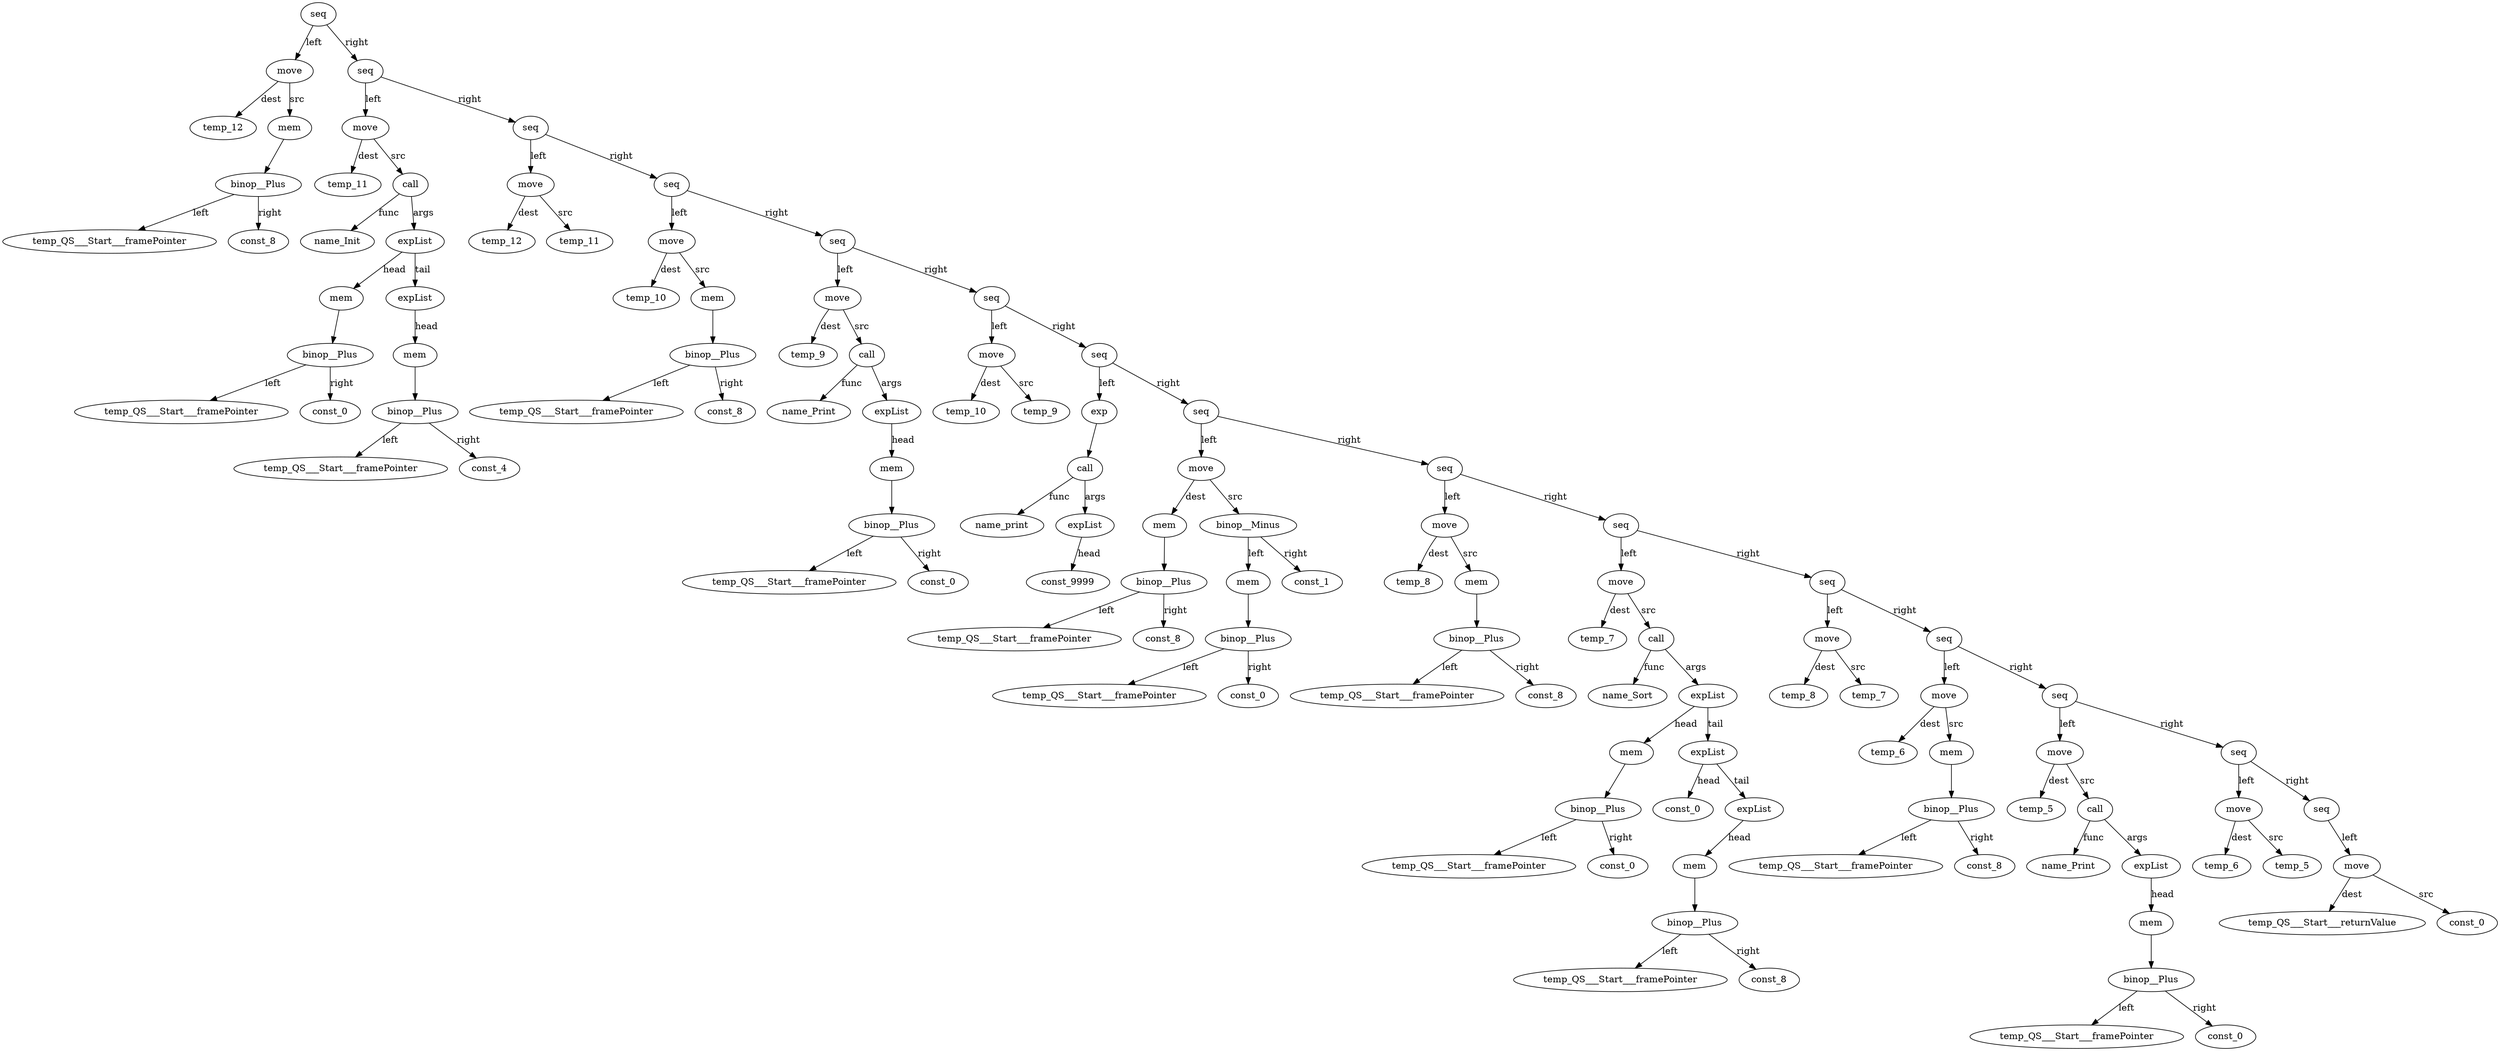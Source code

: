 digraph {
temp_12__id_0 [ label="temp_12" ]; 
temp_QS___Start___framePointer__id_1 [ label="temp_QS___Start___framePointer" ]; 
const_8__id_2 [ label="const_8" ]; 
binop__Plus__id_3 [ label="binop__Plus" ]; 
binop__Plus__id_3 -> const_8__id_2 [ label="right"] ; 
binop__Plus__id_3 -> temp_QS___Start___framePointer__id_1 [ label="left"] ; 
mem__id_4 [ label="mem" ]; 
mem__id_4 -> binop__Plus__id_3 ; 
move__id_5 [ label="move" ]; 
move__id_5 -> temp_12__id_0 [ label="dest"] ; 
move__id_5 -> mem__id_4 [ label="src"] ; 
temp_11__id_6 [ label="temp_11" ]; 
name_Init__id_7 [ label="name_Init" ]; 
temp_QS___Start___framePointer__id_8 [ label="temp_QS___Start___framePointer" ]; 
const_0__id_9 [ label="const_0" ]; 
binop__Plus__id_10 [ label="binop__Plus" ]; 
binop__Plus__id_10 -> const_0__id_9 [ label="right"] ; 
binop__Plus__id_10 -> temp_QS___Start___framePointer__id_8 [ label="left"] ; 
mem__id_11 [ label="mem" ]; 
mem__id_11 -> binop__Plus__id_10 ; 
temp_QS___Start___framePointer__id_12 [ label="temp_QS___Start___framePointer" ]; 
const_4__id_13 [ label="const_4" ]; 
binop__Plus__id_14 [ label="binop__Plus" ]; 
binop__Plus__id_14 -> const_4__id_13 [ label="right"] ; 
binop__Plus__id_14 -> temp_QS___Start___framePointer__id_12 [ label="left"] ; 
mem__id_15 [ label="mem" ]; 
mem__id_15 -> binop__Plus__id_14 ; 
expList__id_16 [ label="expList" ]; 
expList__id_16 -> mem__id_15 [ label="head"] ; 
expList__id_17 [ label="expList" ]; 
expList__id_17 -> mem__id_11 [ label="head"] ; 
expList__id_17 -> expList__id_16 [ label="tail"] ; 
call__id_18 [ label="call" ]; 
call__id_18 -> name_Init__id_7 [ label="func"] ; 
call__id_18 -> expList__id_17 [ label="args"] ; 
move__id_19 [ label="move" ]; 
move__id_19 -> temp_11__id_6 [ label="dest"] ; 
move__id_19 -> call__id_18 [ label="src"] ; 
temp_12__id_20 [ label="temp_12" ]; 
temp_11__id_21 [ label="temp_11" ]; 
move__id_22 [ label="move" ]; 
move__id_22 -> temp_12__id_20 [ label="dest"] ; 
move__id_22 -> temp_11__id_21 [ label="src"] ; 
temp_10__id_23 [ label="temp_10" ]; 
temp_QS___Start___framePointer__id_24 [ label="temp_QS___Start___framePointer" ]; 
const_8__id_25 [ label="const_8" ]; 
binop__Plus__id_26 [ label="binop__Plus" ]; 
binop__Plus__id_26 -> const_8__id_25 [ label="right"] ; 
binop__Plus__id_26 -> temp_QS___Start___framePointer__id_24 [ label="left"] ; 
mem__id_27 [ label="mem" ]; 
mem__id_27 -> binop__Plus__id_26 ; 
move__id_28 [ label="move" ]; 
move__id_28 -> temp_10__id_23 [ label="dest"] ; 
move__id_28 -> mem__id_27 [ label="src"] ; 
temp_9__id_29 [ label="temp_9" ]; 
name_Print__id_30 [ label="name_Print" ]; 
temp_QS___Start___framePointer__id_31 [ label="temp_QS___Start___framePointer" ]; 
const_0__id_32 [ label="const_0" ]; 
binop__Plus__id_33 [ label="binop__Plus" ]; 
binop__Plus__id_33 -> const_0__id_32 [ label="right"] ; 
binop__Plus__id_33 -> temp_QS___Start___framePointer__id_31 [ label="left"] ; 
mem__id_34 [ label="mem" ]; 
mem__id_34 -> binop__Plus__id_33 ; 
expList__id_35 [ label="expList" ]; 
expList__id_35 -> mem__id_34 [ label="head"] ; 
call__id_36 [ label="call" ]; 
call__id_36 -> name_Print__id_30 [ label="func"] ; 
call__id_36 -> expList__id_35 [ label="args"] ; 
move__id_37 [ label="move" ]; 
move__id_37 -> temp_9__id_29 [ label="dest"] ; 
move__id_37 -> call__id_36 [ label="src"] ; 
temp_10__id_38 [ label="temp_10" ]; 
temp_9__id_39 [ label="temp_9" ]; 
move__id_40 [ label="move" ]; 
move__id_40 -> temp_10__id_38 [ label="dest"] ; 
move__id_40 -> temp_9__id_39 [ label="src"] ; 
name_print__id_41 [ label="name_print" ]; 
const_9999__id_42 [ label="const_9999" ]; 
expList__id_43 [ label="expList" ]; 
expList__id_43 -> const_9999__id_42 [ label="head"] ; 
call__id_44 [ label="call" ]; 
call__id_44 -> name_print__id_41 [ label="func"] ; 
call__id_44 -> expList__id_43 [ label="args"] ; 
exp__id_45 [ label="exp" ]; 
exp__id_45 -> call__id_44 ; 
temp_QS___Start___framePointer__id_46 [ label="temp_QS___Start___framePointer" ]; 
const_8__id_47 [ label="const_8" ]; 
binop__Plus__id_48 [ label="binop__Plus" ]; 
binop__Plus__id_48 -> const_8__id_47 [ label="right"] ; 
binop__Plus__id_48 -> temp_QS___Start___framePointer__id_46 [ label="left"] ; 
mem__id_49 [ label="mem" ]; 
mem__id_49 -> binop__Plus__id_48 ; 
temp_QS___Start___framePointer__id_50 [ label="temp_QS___Start___framePointer" ]; 
const_0__id_51 [ label="const_0" ]; 
binop__Plus__id_52 [ label="binop__Plus" ]; 
binop__Plus__id_52 -> const_0__id_51 [ label="right"] ; 
binop__Plus__id_52 -> temp_QS___Start___framePointer__id_50 [ label="left"] ; 
mem__id_53 [ label="mem" ]; 
mem__id_53 -> binop__Plus__id_52 ; 
const_1__id_54 [ label="const_1" ]; 
binop__Minus__id_55 [ label="binop__Minus" ]; 
binop__Minus__id_55 -> const_1__id_54 [ label="right"] ; 
binop__Minus__id_55 -> mem__id_53 [ label="left"] ; 
move__id_56 [ label="move" ]; 
move__id_56 -> mem__id_49 [ label="dest"] ; 
move__id_56 -> binop__Minus__id_55 [ label="src"] ; 
temp_8__id_57 [ label="temp_8" ]; 
temp_QS___Start___framePointer__id_58 [ label="temp_QS___Start___framePointer" ]; 
const_8__id_59 [ label="const_8" ]; 
binop__Plus__id_60 [ label="binop__Plus" ]; 
binop__Plus__id_60 -> const_8__id_59 [ label="right"] ; 
binop__Plus__id_60 -> temp_QS___Start___framePointer__id_58 [ label="left"] ; 
mem__id_61 [ label="mem" ]; 
mem__id_61 -> binop__Plus__id_60 ; 
move__id_62 [ label="move" ]; 
move__id_62 -> temp_8__id_57 [ label="dest"] ; 
move__id_62 -> mem__id_61 [ label="src"] ; 
temp_7__id_63 [ label="temp_7" ]; 
name_Sort__id_64 [ label="name_Sort" ]; 
temp_QS___Start___framePointer__id_65 [ label="temp_QS___Start___framePointer" ]; 
const_0__id_66 [ label="const_0" ]; 
binop__Plus__id_67 [ label="binop__Plus" ]; 
binop__Plus__id_67 -> const_0__id_66 [ label="right"] ; 
binop__Plus__id_67 -> temp_QS___Start___framePointer__id_65 [ label="left"] ; 
mem__id_68 [ label="mem" ]; 
mem__id_68 -> binop__Plus__id_67 ; 
const_0__id_69 [ label="const_0" ]; 
temp_QS___Start___framePointer__id_70 [ label="temp_QS___Start___framePointer" ]; 
const_8__id_71 [ label="const_8" ]; 
binop__Plus__id_72 [ label="binop__Plus" ]; 
binop__Plus__id_72 -> const_8__id_71 [ label="right"] ; 
binop__Plus__id_72 -> temp_QS___Start___framePointer__id_70 [ label="left"] ; 
mem__id_73 [ label="mem" ]; 
mem__id_73 -> binop__Plus__id_72 ; 
expList__id_74 [ label="expList" ]; 
expList__id_74 -> mem__id_73 [ label="head"] ; 
expList__id_75 [ label="expList" ]; 
expList__id_75 -> const_0__id_69 [ label="head"] ; 
expList__id_75 -> expList__id_74 [ label="tail"] ; 
expList__id_76 [ label="expList" ]; 
expList__id_76 -> mem__id_68 [ label="head"] ; 
expList__id_76 -> expList__id_75 [ label="tail"] ; 
call__id_77 [ label="call" ]; 
call__id_77 -> name_Sort__id_64 [ label="func"] ; 
call__id_77 -> expList__id_76 [ label="args"] ; 
move__id_78 [ label="move" ]; 
move__id_78 -> temp_7__id_63 [ label="dest"] ; 
move__id_78 -> call__id_77 [ label="src"] ; 
temp_8__id_79 [ label="temp_8" ]; 
temp_7__id_80 [ label="temp_7" ]; 
move__id_81 [ label="move" ]; 
move__id_81 -> temp_8__id_79 [ label="dest"] ; 
move__id_81 -> temp_7__id_80 [ label="src"] ; 
temp_6__id_82 [ label="temp_6" ]; 
temp_QS___Start___framePointer__id_83 [ label="temp_QS___Start___framePointer" ]; 
const_8__id_84 [ label="const_8" ]; 
binop__Plus__id_85 [ label="binop__Plus" ]; 
binop__Plus__id_85 -> const_8__id_84 [ label="right"] ; 
binop__Plus__id_85 -> temp_QS___Start___framePointer__id_83 [ label="left"] ; 
mem__id_86 [ label="mem" ]; 
mem__id_86 -> binop__Plus__id_85 ; 
move__id_87 [ label="move" ]; 
move__id_87 -> temp_6__id_82 [ label="dest"] ; 
move__id_87 -> mem__id_86 [ label="src"] ; 
temp_5__id_88 [ label="temp_5" ]; 
name_Print__id_89 [ label="name_Print" ]; 
temp_QS___Start___framePointer__id_90 [ label="temp_QS___Start___framePointer" ]; 
const_0__id_91 [ label="const_0" ]; 
binop__Plus__id_92 [ label="binop__Plus" ]; 
binop__Plus__id_92 -> const_0__id_91 [ label="right"] ; 
binop__Plus__id_92 -> temp_QS___Start___framePointer__id_90 [ label="left"] ; 
mem__id_93 [ label="mem" ]; 
mem__id_93 -> binop__Plus__id_92 ; 
expList__id_94 [ label="expList" ]; 
expList__id_94 -> mem__id_93 [ label="head"] ; 
call__id_95 [ label="call" ]; 
call__id_95 -> name_Print__id_89 [ label="func"] ; 
call__id_95 -> expList__id_94 [ label="args"] ; 
move__id_96 [ label="move" ]; 
move__id_96 -> temp_5__id_88 [ label="dest"] ; 
move__id_96 -> call__id_95 [ label="src"] ; 
temp_6__id_97 [ label="temp_6" ]; 
temp_5__id_98 [ label="temp_5" ]; 
move__id_99 [ label="move" ]; 
move__id_99 -> temp_6__id_97 [ label="dest"] ; 
move__id_99 -> temp_5__id_98 [ label="src"] ; 
temp_QS___Start___returnValue__id_100 [ label="temp_QS___Start___returnValue" ]; 
const_0__id_101 [ label="const_0" ]; 
move__id_102 [ label="move" ]; 
move__id_102 -> temp_QS___Start___returnValue__id_100 [ label="dest"] ; 
move__id_102 -> const_0__id_101 [ label="src"] ; 
seq__id_103 [ label="seq" ]; 
seq__id_103 -> move__id_102 [ label="left"] ; 
seq__id_104 [ label="seq" ]; 
seq__id_104 -> move__id_99 [ label="left"] ; 
seq__id_104 -> seq__id_103 [ label="right"] ; 
seq__id_105 [ label="seq" ]; 
seq__id_105 -> move__id_96 [ label="left"] ; 
seq__id_105 -> seq__id_104 [ label="right"] ; 
seq__id_106 [ label="seq" ]; 
seq__id_106 -> move__id_87 [ label="left"] ; 
seq__id_106 -> seq__id_105 [ label="right"] ; 
seq__id_107 [ label="seq" ]; 
seq__id_107 -> move__id_81 [ label="left"] ; 
seq__id_107 -> seq__id_106 [ label="right"] ; 
seq__id_108 [ label="seq" ]; 
seq__id_108 -> move__id_78 [ label="left"] ; 
seq__id_108 -> seq__id_107 [ label="right"] ; 
seq__id_109 [ label="seq" ]; 
seq__id_109 -> move__id_62 [ label="left"] ; 
seq__id_109 -> seq__id_108 [ label="right"] ; 
seq__id_110 [ label="seq" ]; 
seq__id_110 -> move__id_56 [ label="left"] ; 
seq__id_110 -> seq__id_109 [ label="right"] ; 
seq__id_111 [ label="seq" ]; 
seq__id_111 -> exp__id_45 [ label="left"] ; 
seq__id_111 -> seq__id_110 [ label="right"] ; 
seq__id_112 [ label="seq" ]; 
seq__id_112 -> move__id_40 [ label="left"] ; 
seq__id_112 -> seq__id_111 [ label="right"] ; 
seq__id_113 [ label="seq" ]; 
seq__id_113 -> move__id_37 [ label="left"] ; 
seq__id_113 -> seq__id_112 [ label="right"] ; 
seq__id_114 [ label="seq" ]; 
seq__id_114 -> move__id_28 [ label="left"] ; 
seq__id_114 -> seq__id_113 [ label="right"] ; 
seq__id_115 [ label="seq" ]; 
seq__id_115 -> move__id_22 [ label="left"] ; 
seq__id_115 -> seq__id_114 [ label="right"] ; 
seq__id_116 [ label="seq" ]; 
seq__id_116 -> move__id_19 [ label="left"] ; 
seq__id_116 -> seq__id_115 [ label="right"] ; 
seq__id_117 [ label="seq" ]; 
seq__id_117 -> move__id_5 [ label="left"] ; 
seq__id_117 -> seq__id_116 [ label="right"] ; 

}